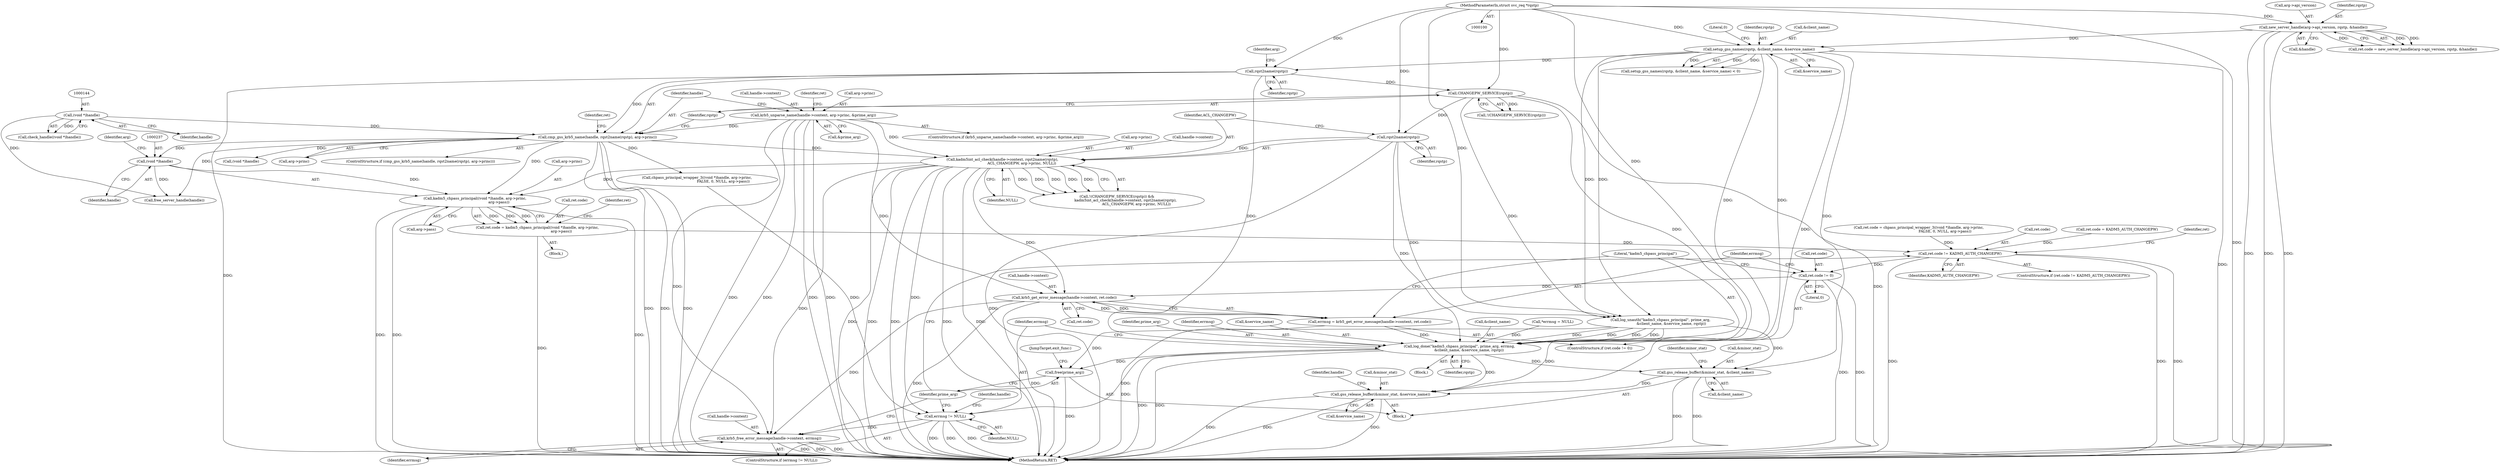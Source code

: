 digraph "0_krb5_83ed75feba32e46f736fcce0d96a0445f29b96c2_0@pointer" {
"1000235" [label="(Call,kadm5_chpass_principal((void *)handle, arg->princ,\n                                          arg->pass))"];
"1000236" [label="(Call,(void *)handle)"];
"1000188" [label="(Call,cmp_gss_krb5_name(handle, rqst2name(rqstp), arg->princ))"];
"1000143" [label="(Call,(void *)handle)"];
"1000190" [label="(Call,rqst2name(rqstp))"];
"1000156" [label="(Call,setup_gss_names(rqstp, &client_name, &service_name))"];
"1000129" [label="(Call,new_server_handle(arg->api_version, rqstp, &handle))"];
"1000102" [label="(MethodParameterIn,struct svc_req *rqstp)"];
"1000171" [label="(Call,krb5_unparse_name(handle->context, arg->princ, &prime_arg))"];
"1000219" [label="(Call,kadm5int_acl_check(handle->context, rqst2name(rqstp),\n                                  ACL_CHANGEPW, arg->princ, NULL))"];
"1000223" [label="(Call,rqst2name(rqstp))"];
"1000217" [label="(Call,CHANGEPW_SERVICE(rqstp))"];
"1000231" [label="(Call,ret.code = kadm5_chpass_principal((void *)handle, arg->princ,\n                                          arg->pass))"];
"1000261" [label="(Call,ret.code != KADM5_AUTH_CHANGEPW)"];
"1000268" [label="(Call,ret.code != 0)"];
"1000275" [label="(Call,krb5_get_error_message(handle->context, ret.code))"];
"1000273" [label="(Call,errmsg = krb5_get_error_message(handle->context, ret.code))"];
"1000282" [label="(Call,log_done(\"kadm5_chpass_principal\", prime_arg, errmsg,\n                 &client_name, &service_name, rqstp))"];
"1000292" [label="(Call,errmsg != NULL)"];
"1000295" [label="(Call,krb5_free_error_message(handle->context, errmsg))"];
"1000300" [label="(Call,free(prime_arg))"];
"1000303" [label="(Call,gss_release_buffer(&minor_stat, &client_name))"];
"1000308" [label="(Call,gss_release_buffer(&minor_stat, &service_name))"];
"1000224" [label="(Identifier,rqstp)"];
"1000133" [label="(Identifier,rqstp)"];
"1000283" [label="(Literal,\"kadm5_chpass_principal\")"];
"1000226" [label="(Call,arg->princ)"];
"1000275" [label="(Call,krb5_get_error_message(handle->context, ret.code))"];
"1000279" [label="(Call,ret.code)"];
"1000134" [label="(Call,&handle)"];
"1000187" [label="(ControlStructure,if (cmp_gss_krb5_name(handle, rqst2name(rqstp), arg->princ)))"];
"1000129" [label="(Call,new_server_handle(arg->api_version, rqstp, &handle))"];
"1000272" [label="(Literal,0)"];
"1000183" [label="(Identifier,ret)"];
"1000201" [label="(Call,(void *)handle)"];
"1000302" [label="(JumpTarget,exit_func:)"];
"1000301" [label="(Identifier,prime_arg)"];
"1000260" [label="(ControlStructure,if (ret.code != KADM5_AUTH_CHANGEPW))"];
"1000175" [label="(Call,arg->princ)"];
"1000297" [label="(Identifier,handle)"];
"1000268" [label="(Call,ret.code != 0)"];
"1000225" [label="(Identifier,ACL_CHANGEPW)"];
"1000308" [label="(Call,gss_release_buffer(&minor_stat, &service_name))"];
"1000188" [label="(Call,cmp_gss_krb5_name(handle, rqst2name(rqstp), arg->princ))"];
"1000172" [label="(Call,handle->context)"];
"1000270" [label="(Identifier,ret)"];
"1000299" [label="(Identifier,errmsg)"];
"1000265" [label="(Identifier,KADM5_AUTH_CHANGEPW)"];
"1000286" [label="(Call,&client_name)"];
"1000230" [label="(Block,)"];
"1000198" [label="(Identifier,ret)"];
"1000191" [label="(Identifier,rqstp)"];
"1000261" [label="(Call,ret.code != KADM5_AUTH_CHANGEPW)"];
"1000162" [label="(Literal,0)"];
"1000217" [label="(Call,CHANGEPW_SERVICE(rqstp))"];
"1000157" [label="(Identifier,rqstp)"];
"1000229" [label="(Identifier,NULL)"];
"1000117" [label="(Call,*errmsg = NULL)"];
"1000189" [label="(Identifier,handle)"];
"1000235" [label="(Call,kadm5_chpass_principal((void *)handle, arg->princ,\n                                          arg->pass))"];
"1000306" [label="(Call,&client_name)"];
"1000284" [label="(Identifier,prime_arg)"];
"1000242" [label="(Call,arg->pass)"];
"1000282" [label="(Call,log_done(\"kadm5_chpass_principal\", prime_arg, errmsg,\n                 &client_name, &service_name, rqstp))"];
"1000102" [label="(MethodParameterIn,struct svc_req *rqstp)"];
"1000300" [label="(Call,free(prime_arg))"];
"1000303" [label="(Call,gss_release_buffer(&minor_stat, &client_name))"];
"1000232" [label="(Call,ret.code)"];
"1000216" [label="(Call,!(CHANGEPW_SERVICE(rqstp)))"];
"1000263" [label="(Identifier,ret)"];
"1000143" [label="(Call,(void *)handle)"];
"1000190" [label="(Call,rqst2name(rqstp))"];
"1000267" [label="(ControlStructure,if (ret.code != 0))"];
"1000285" [label="(Identifier,errmsg)"];
"1000291" [label="(ControlStructure,if (errmsg != NULL))"];
"1000200" [label="(Call,chpass_principal_wrapper_3((void *)handle, arg->princ,\n                                              FALSE, 0, NULL, arg->pass))"];
"1000309" [label="(Call,&minor_stat)"];
"1000155" [label="(Call,setup_gss_names(rqstp, &client_name, &service_name) < 0)"];
"1000314" [label="(Identifier,handle)"];
"1000142" [label="(Call,check_handle((void *)handle))"];
"1000292" [label="(Call,errmsg != NULL)"];
"1000269" [label="(Call,ret.code)"];
"1000266" [label="(Block,)"];
"1000240" [label="(Identifier,arg)"];
"1000318" [label="(MethodReturn,RET)"];
"1000170" [label="(ControlStructure,if (krb5_unparse_name(handle->context, arg->princ, &prime_arg)))"];
"1000290" [label="(Identifier,rqstp)"];
"1000158" [label="(Call,&client_name)"];
"1000196" [label="(Call,ret.code = chpass_principal_wrapper_3((void *)handle, arg->princ,\n                                              FALSE, 0, NULL, arg->pass))"];
"1000238" [label="(Identifier,handle)"];
"1000293" [label="(Identifier,errmsg)"];
"1000223" [label="(Call,rqst2name(rqstp))"];
"1000304" [label="(Call,&minor_stat)"];
"1000193" [label="(Identifier,arg)"];
"1000276" [label="(Call,handle->context)"];
"1000262" [label="(Call,ret.code)"];
"1000255" [label="(Call,ret.code = KADM5_AUTH_CHANGEPW)"];
"1000294" [label="(Identifier,NULL)"];
"1000288" [label="(Call,&service_name)"];
"1000192" [label="(Call,arg->princ)"];
"1000239" [label="(Call,arg->princ)"];
"1000156" [label="(Call,setup_gss_names(rqstp, &client_name, &service_name))"];
"1000220" [label="(Call,handle->context)"];
"1000218" [label="(Identifier,rqstp)"];
"1000313" [label="(Call,free_server_handle(handle))"];
"1000295" [label="(Call,krb5_free_error_message(handle->context, errmsg))"];
"1000296" [label="(Call,handle->context)"];
"1000125" [label="(Call,ret.code = new_server_handle(arg->api_version, rqstp, &handle))"];
"1000247" [label="(Call,log_unauth(\"kadm5_chpass_principal\", prime_arg,\n                   &client_name, &service_name, rqstp))"];
"1000219" [label="(Call,kadm5int_acl_check(handle->context, rqst2name(rqstp),\n                                  ACL_CHANGEPW, arg->princ, NULL))"];
"1000145" [label="(Identifier,handle)"];
"1000171" [label="(Call,krb5_unparse_name(handle->context, arg->princ, &prime_arg))"];
"1000311" [label="(Call,&service_name)"];
"1000178" [label="(Call,&prime_arg)"];
"1000130" [label="(Call,arg->api_version)"];
"1000236" [label="(Call,(void *)handle)"];
"1000103" [label="(Block,)"];
"1000273" [label="(Call,errmsg = krb5_get_error_message(handle->context, ret.code))"];
"1000231" [label="(Call,ret.code = kadm5_chpass_principal((void *)handle, arg->princ,\n                                          arg->pass))"];
"1000215" [label="(Call,!(CHANGEPW_SERVICE(rqstp)) &&\n               kadm5int_acl_check(handle->context, rqst2name(rqstp),\n                                  ACL_CHANGEPW, arg->princ, NULL))"];
"1000160" [label="(Call,&service_name)"];
"1000274" [label="(Identifier,errmsg)"];
"1000310" [label="(Identifier,minor_stat)"];
"1000235" -> "1000231"  [label="AST: "];
"1000235" -> "1000242"  [label="CFG: "];
"1000236" -> "1000235"  [label="AST: "];
"1000239" -> "1000235"  [label="AST: "];
"1000242" -> "1000235"  [label="AST: "];
"1000231" -> "1000235"  [label="CFG: "];
"1000235" -> "1000318"  [label="DDG: "];
"1000235" -> "1000318"  [label="DDG: "];
"1000235" -> "1000318"  [label="DDG: "];
"1000235" -> "1000231"  [label="DDG: "];
"1000235" -> "1000231"  [label="DDG: "];
"1000235" -> "1000231"  [label="DDG: "];
"1000236" -> "1000235"  [label="DDG: "];
"1000219" -> "1000235"  [label="DDG: "];
"1000188" -> "1000235"  [label="DDG: "];
"1000236" -> "1000238"  [label="CFG: "];
"1000237" -> "1000236"  [label="AST: "];
"1000238" -> "1000236"  [label="AST: "];
"1000240" -> "1000236"  [label="CFG: "];
"1000188" -> "1000236"  [label="DDG: "];
"1000236" -> "1000313"  [label="DDG: "];
"1000188" -> "1000187"  [label="AST: "];
"1000188" -> "1000192"  [label="CFG: "];
"1000189" -> "1000188"  [label="AST: "];
"1000190" -> "1000188"  [label="AST: "];
"1000192" -> "1000188"  [label="AST: "];
"1000198" -> "1000188"  [label="CFG: "];
"1000218" -> "1000188"  [label="CFG: "];
"1000188" -> "1000318"  [label="DDG: "];
"1000188" -> "1000318"  [label="DDG: "];
"1000188" -> "1000318"  [label="DDG: "];
"1000143" -> "1000188"  [label="DDG: "];
"1000190" -> "1000188"  [label="DDG: "];
"1000171" -> "1000188"  [label="DDG: "];
"1000188" -> "1000201"  [label="DDG: "];
"1000188" -> "1000200"  [label="DDG: "];
"1000188" -> "1000219"  [label="DDG: "];
"1000188" -> "1000313"  [label="DDG: "];
"1000143" -> "1000142"  [label="AST: "];
"1000143" -> "1000145"  [label="CFG: "];
"1000144" -> "1000143"  [label="AST: "];
"1000145" -> "1000143"  [label="AST: "];
"1000142" -> "1000143"  [label="CFG: "];
"1000143" -> "1000142"  [label="DDG: "];
"1000143" -> "1000313"  [label="DDG: "];
"1000190" -> "1000191"  [label="CFG: "];
"1000191" -> "1000190"  [label="AST: "];
"1000193" -> "1000190"  [label="CFG: "];
"1000190" -> "1000318"  [label="DDG: "];
"1000156" -> "1000190"  [label="DDG: "];
"1000102" -> "1000190"  [label="DDG: "];
"1000190" -> "1000217"  [label="DDG: "];
"1000190" -> "1000282"  [label="DDG: "];
"1000156" -> "1000155"  [label="AST: "];
"1000156" -> "1000160"  [label="CFG: "];
"1000157" -> "1000156"  [label="AST: "];
"1000158" -> "1000156"  [label="AST: "];
"1000160" -> "1000156"  [label="AST: "];
"1000162" -> "1000156"  [label="CFG: "];
"1000156" -> "1000318"  [label="DDG: "];
"1000156" -> "1000155"  [label="DDG: "];
"1000156" -> "1000155"  [label="DDG: "];
"1000156" -> "1000155"  [label="DDG: "];
"1000129" -> "1000156"  [label="DDG: "];
"1000102" -> "1000156"  [label="DDG: "];
"1000156" -> "1000247"  [label="DDG: "];
"1000156" -> "1000247"  [label="DDG: "];
"1000156" -> "1000282"  [label="DDG: "];
"1000156" -> "1000282"  [label="DDG: "];
"1000156" -> "1000303"  [label="DDG: "];
"1000156" -> "1000308"  [label="DDG: "];
"1000129" -> "1000125"  [label="AST: "];
"1000129" -> "1000134"  [label="CFG: "];
"1000130" -> "1000129"  [label="AST: "];
"1000133" -> "1000129"  [label="AST: "];
"1000134" -> "1000129"  [label="AST: "];
"1000125" -> "1000129"  [label="CFG: "];
"1000129" -> "1000318"  [label="DDG: "];
"1000129" -> "1000318"  [label="DDG: "];
"1000129" -> "1000318"  [label="DDG: "];
"1000129" -> "1000125"  [label="DDG: "];
"1000129" -> "1000125"  [label="DDG: "];
"1000129" -> "1000125"  [label="DDG: "];
"1000102" -> "1000129"  [label="DDG: "];
"1000102" -> "1000100"  [label="AST: "];
"1000102" -> "1000318"  [label="DDG: "];
"1000102" -> "1000217"  [label="DDG: "];
"1000102" -> "1000223"  [label="DDG: "];
"1000102" -> "1000247"  [label="DDG: "];
"1000102" -> "1000282"  [label="DDG: "];
"1000171" -> "1000170"  [label="AST: "];
"1000171" -> "1000178"  [label="CFG: "];
"1000172" -> "1000171"  [label="AST: "];
"1000175" -> "1000171"  [label="AST: "];
"1000178" -> "1000171"  [label="AST: "];
"1000183" -> "1000171"  [label="CFG: "];
"1000189" -> "1000171"  [label="CFG: "];
"1000171" -> "1000318"  [label="DDG: "];
"1000171" -> "1000318"  [label="DDG: "];
"1000171" -> "1000318"  [label="DDG: "];
"1000171" -> "1000318"  [label="DDG: "];
"1000171" -> "1000219"  [label="DDG: "];
"1000171" -> "1000275"  [label="DDG: "];
"1000171" -> "1000295"  [label="DDG: "];
"1000219" -> "1000215"  [label="AST: "];
"1000219" -> "1000229"  [label="CFG: "];
"1000220" -> "1000219"  [label="AST: "];
"1000223" -> "1000219"  [label="AST: "];
"1000225" -> "1000219"  [label="AST: "];
"1000226" -> "1000219"  [label="AST: "];
"1000229" -> "1000219"  [label="AST: "];
"1000215" -> "1000219"  [label="CFG: "];
"1000219" -> "1000318"  [label="DDG: "];
"1000219" -> "1000318"  [label="DDG: "];
"1000219" -> "1000318"  [label="DDG: "];
"1000219" -> "1000318"  [label="DDG: "];
"1000219" -> "1000318"  [label="DDG: "];
"1000219" -> "1000215"  [label="DDG: "];
"1000219" -> "1000215"  [label="DDG: "];
"1000219" -> "1000215"  [label="DDG: "];
"1000219" -> "1000215"  [label="DDG: "];
"1000219" -> "1000215"  [label="DDG: "];
"1000223" -> "1000219"  [label="DDG: "];
"1000219" -> "1000275"  [label="DDG: "];
"1000219" -> "1000292"  [label="DDG: "];
"1000219" -> "1000295"  [label="DDG: "];
"1000223" -> "1000224"  [label="CFG: "];
"1000224" -> "1000223"  [label="AST: "];
"1000225" -> "1000223"  [label="CFG: "];
"1000223" -> "1000318"  [label="DDG: "];
"1000217" -> "1000223"  [label="DDG: "];
"1000223" -> "1000247"  [label="DDG: "];
"1000223" -> "1000282"  [label="DDG: "];
"1000217" -> "1000216"  [label="AST: "];
"1000217" -> "1000218"  [label="CFG: "];
"1000218" -> "1000217"  [label="AST: "];
"1000216" -> "1000217"  [label="CFG: "];
"1000217" -> "1000318"  [label="DDG: "];
"1000217" -> "1000216"  [label="DDG: "];
"1000217" -> "1000247"  [label="DDG: "];
"1000217" -> "1000282"  [label="DDG: "];
"1000231" -> "1000230"  [label="AST: "];
"1000232" -> "1000231"  [label="AST: "];
"1000263" -> "1000231"  [label="CFG: "];
"1000231" -> "1000318"  [label="DDG: "];
"1000231" -> "1000261"  [label="DDG: "];
"1000261" -> "1000260"  [label="AST: "];
"1000261" -> "1000265"  [label="CFG: "];
"1000262" -> "1000261"  [label="AST: "];
"1000265" -> "1000261"  [label="AST: "];
"1000270" -> "1000261"  [label="CFG: "];
"1000301" -> "1000261"  [label="CFG: "];
"1000261" -> "1000318"  [label="DDG: "];
"1000261" -> "1000318"  [label="DDG: "];
"1000261" -> "1000318"  [label="DDG: "];
"1000255" -> "1000261"  [label="DDG: "];
"1000196" -> "1000261"  [label="DDG: "];
"1000261" -> "1000268"  [label="DDG: "];
"1000268" -> "1000267"  [label="AST: "];
"1000268" -> "1000272"  [label="CFG: "];
"1000269" -> "1000268"  [label="AST: "];
"1000272" -> "1000268"  [label="AST: "];
"1000274" -> "1000268"  [label="CFG: "];
"1000283" -> "1000268"  [label="CFG: "];
"1000268" -> "1000318"  [label="DDG: "];
"1000268" -> "1000318"  [label="DDG: "];
"1000268" -> "1000275"  [label="DDG: "];
"1000275" -> "1000273"  [label="AST: "];
"1000275" -> "1000279"  [label="CFG: "];
"1000276" -> "1000275"  [label="AST: "];
"1000279" -> "1000275"  [label="AST: "];
"1000273" -> "1000275"  [label="CFG: "];
"1000275" -> "1000318"  [label="DDG: "];
"1000275" -> "1000318"  [label="DDG: "];
"1000275" -> "1000273"  [label="DDG: "];
"1000275" -> "1000273"  [label="DDG: "];
"1000275" -> "1000295"  [label="DDG: "];
"1000273" -> "1000267"  [label="AST: "];
"1000274" -> "1000273"  [label="AST: "];
"1000283" -> "1000273"  [label="CFG: "];
"1000273" -> "1000318"  [label="DDG: "];
"1000273" -> "1000282"  [label="DDG: "];
"1000282" -> "1000266"  [label="AST: "];
"1000282" -> "1000290"  [label="CFG: "];
"1000283" -> "1000282"  [label="AST: "];
"1000284" -> "1000282"  [label="AST: "];
"1000285" -> "1000282"  [label="AST: "];
"1000286" -> "1000282"  [label="AST: "];
"1000288" -> "1000282"  [label="AST: "];
"1000290" -> "1000282"  [label="AST: "];
"1000293" -> "1000282"  [label="CFG: "];
"1000282" -> "1000318"  [label="DDG: "];
"1000282" -> "1000318"  [label="DDG: "];
"1000247" -> "1000282"  [label="DDG: "];
"1000247" -> "1000282"  [label="DDG: "];
"1000247" -> "1000282"  [label="DDG: "];
"1000247" -> "1000282"  [label="DDG: "];
"1000117" -> "1000282"  [label="DDG: "];
"1000282" -> "1000292"  [label="DDG: "];
"1000282" -> "1000300"  [label="DDG: "];
"1000282" -> "1000303"  [label="DDG: "];
"1000282" -> "1000308"  [label="DDG: "];
"1000292" -> "1000291"  [label="AST: "];
"1000292" -> "1000294"  [label="CFG: "];
"1000293" -> "1000292"  [label="AST: "];
"1000294" -> "1000292"  [label="AST: "];
"1000297" -> "1000292"  [label="CFG: "];
"1000301" -> "1000292"  [label="CFG: "];
"1000292" -> "1000318"  [label="DDG: "];
"1000292" -> "1000318"  [label="DDG: "];
"1000292" -> "1000318"  [label="DDG: "];
"1000200" -> "1000292"  [label="DDG: "];
"1000292" -> "1000295"  [label="DDG: "];
"1000295" -> "1000291"  [label="AST: "];
"1000295" -> "1000299"  [label="CFG: "];
"1000296" -> "1000295"  [label="AST: "];
"1000299" -> "1000295"  [label="AST: "];
"1000301" -> "1000295"  [label="CFG: "];
"1000295" -> "1000318"  [label="DDG: "];
"1000295" -> "1000318"  [label="DDG: "];
"1000295" -> "1000318"  [label="DDG: "];
"1000300" -> "1000103"  [label="AST: "];
"1000300" -> "1000301"  [label="CFG: "];
"1000301" -> "1000300"  [label="AST: "];
"1000302" -> "1000300"  [label="CFG: "];
"1000300" -> "1000318"  [label="DDG: "];
"1000247" -> "1000300"  [label="DDG: "];
"1000303" -> "1000103"  [label="AST: "];
"1000303" -> "1000306"  [label="CFG: "];
"1000304" -> "1000303"  [label="AST: "];
"1000306" -> "1000303"  [label="AST: "];
"1000310" -> "1000303"  [label="CFG: "];
"1000303" -> "1000318"  [label="DDG: "];
"1000303" -> "1000318"  [label="DDG: "];
"1000247" -> "1000303"  [label="DDG: "];
"1000303" -> "1000308"  [label="DDG: "];
"1000308" -> "1000103"  [label="AST: "];
"1000308" -> "1000311"  [label="CFG: "];
"1000309" -> "1000308"  [label="AST: "];
"1000311" -> "1000308"  [label="AST: "];
"1000314" -> "1000308"  [label="CFG: "];
"1000308" -> "1000318"  [label="DDG: "];
"1000308" -> "1000318"  [label="DDG: "];
"1000308" -> "1000318"  [label="DDG: "];
"1000247" -> "1000308"  [label="DDG: "];
}
